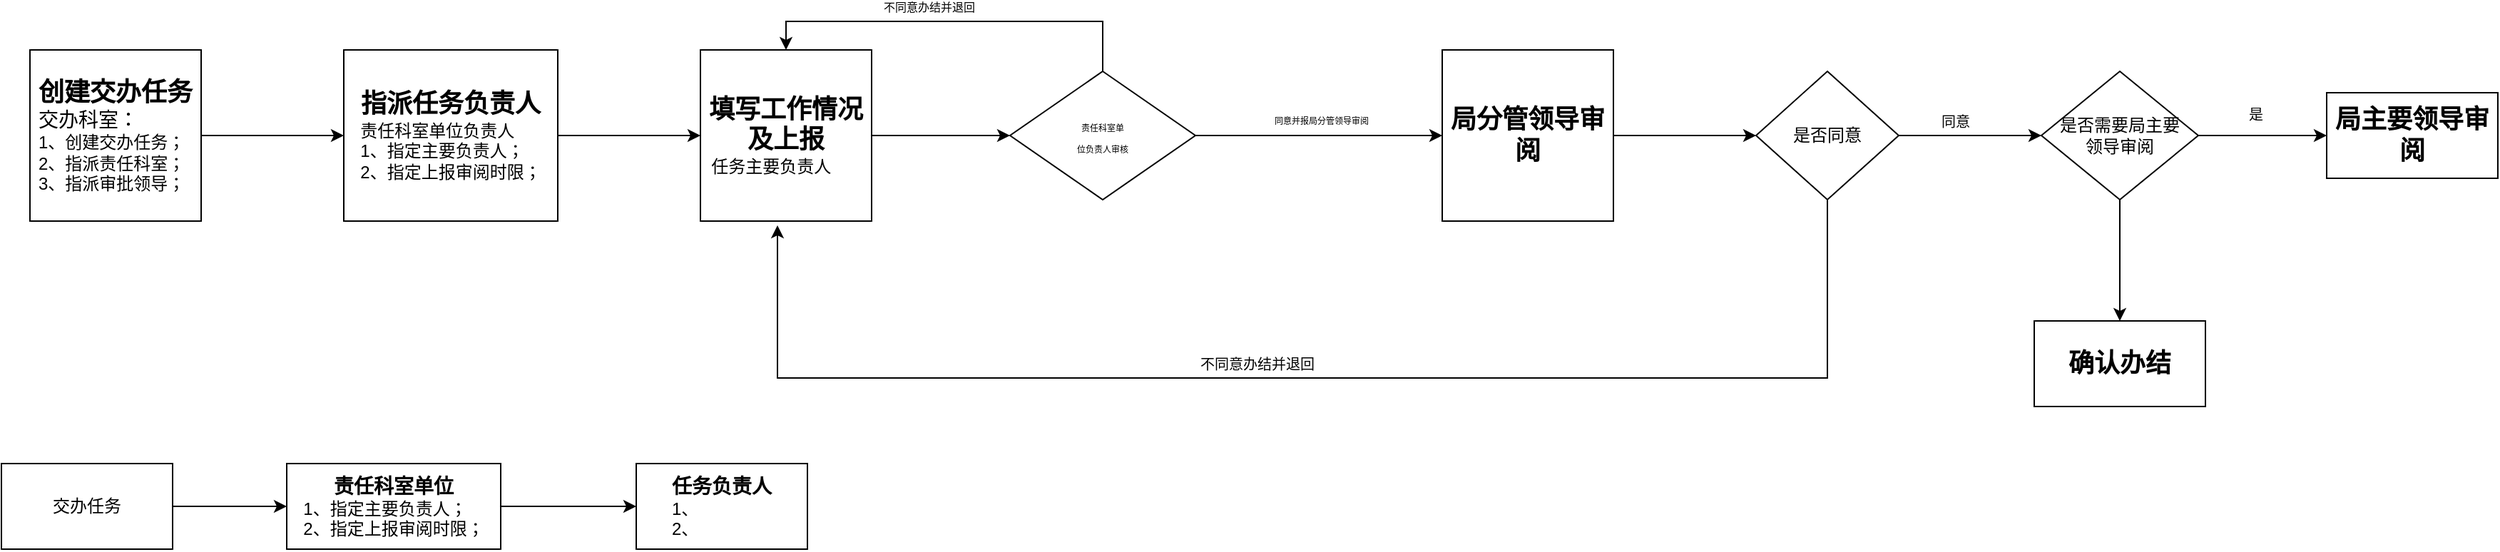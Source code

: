 <mxfile version="16.2.4" type="github">
  <diagram id="zva_Izvk_Pw7jRFiOZ6U" name="第 1 页">
    <mxGraphModel dx="2249" dy="794" grid="1" gridSize="10" guides="1" tooltips="1" connect="1" arrows="1" fold="1" page="1" pageScale="1" pageWidth="827" pageHeight="1169" math="0" shadow="0">
      <root>
        <mxCell id="0" />
        <mxCell id="1" parent="0" />
        <mxCell id="wEzHK_rQ6-qJ8AS3pq5E-3" value="" style="edgeStyle=orthogonalEdgeStyle;rounded=0;orthogonalLoop=1;jettySize=auto;html=1;" edge="1" parent="1" source="wEzHK_rQ6-qJ8AS3pq5E-1" target="wEzHK_rQ6-qJ8AS3pq5E-2">
          <mxGeometry relative="1" as="geometry" />
        </mxCell>
        <mxCell id="wEzHK_rQ6-qJ8AS3pq5E-1" value="&lt;span style=&quot;text-align: left&quot;&gt;&lt;b&gt;&lt;font style=&quot;font-size: 18px&quot;&gt;创建交办任务&lt;/font&gt;&lt;/b&gt;&lt;br&gt;&lt;div style=&quot;text-align: left&quot;&gt;&lt;span style=&quot;font-size: 14px ; text-align: center&quot;&gt;交办科室：&lt;/span&gt;&lt;/div&gt;&lt;/span&gt;&lt;div style=&quot;text-align: left&quot;&gt;&lt;span&gt;1、创建交办任务；&lt;/span&gt;&lt;/div&gt;&lt;div style=&quot;text-align: left&quot;&gt;&lt;span&gt;2、指派责任科室；&lt;/span&gt;&lt;/div&gt;&lt;div style=&quot;text-align: left&quot;&gt;&lt;span&gt;3、指派审批领导；&lt;/span&gt;&lt;/div&gt;" style="rounded=0;whiteSpace=wrap;html=1;" vertex="1" parent="1">
          <mxGeometry x="10" y="280" width="120" height="120" as="geometry" />
        </mxCell>
        <mxCell id="wEzHK_rQ6-qJ8AS3pq5E-7" value="" style="edgeStyle=orthogonalEdgeStyle;rounded=0;orthogonalLoop=1;jettySize=auto;html=1;fontSize=14;" edge="1" parent="1" source="wEzHK_rQ6-qJ8AS3pq5E-2" target="wEzHK_rQ6-qJ8AS3pq5E-6">
          <mxGeometry relative="1" as="geometry" />
        </mxCell>
        <mxCell id="wEzHK_rQ6-qJ8AS3pq5E-2" value="&lt;b&gt;&lt;font style=&quot;font-size: 18px&quot;&gt;指派任务负责人&lt;/font&gt;&lt;/b&gt;&lt;br&gt;&lt;div style=&quot;text-align: left&quot;&gt;责任科室单位负责人&lt;/div&gt;&lt;div style=&quot;text-align: left&quot;&gt;&lt;span&gt;1、指定主要负责人；&lt;/span&gt;&lt;/div&gt;&lt;div style=&quot;text-align: left&quot;&gt;&lt;span&gt;2、指定上报审阅时限；&lt;/span&gt;&lt;/div&gt;" style="rounded=0;whiteSpace=wrap;html=1;" vertex="1" parent="1">
          <mxGeometry x="230" y="280" width="150" height="120" as="geometry" />
        </mxCell>
        <mxCell id="wEzHK_rQ6-qJ8AS3pq5E-17" value="" style="edgeStyle=orthogonalEdgeStyle;rounded=0;orthogonalLoop=1;jettySize=auto;html=1;fontSize=18;" edge="1" parent="1" source="wEzHK_rQ6-qJ8AS3pq5E-6" target="wEzHK_rQ6-qJ8AS3pq5E-16">
          <mxGeometry relative="1" as="geometry" />
        </mxCell>
        <mxCell id="wEzHK_rQ6-qJ8AS3pq5E-6" value="&lt;font&gt;&lt;span style=&quot;font-size: 18px&quot;&gt;&lt;b&gt;填写工作情况及上报&lt;/b&gt;&lt;/span&gt;&lt;br&gt;&lt;div style=&quot;text-align: left&quot;&gt;&lt;span&gt;&amp;nbsp; 任务主要负责人&lt;/span&gt;&lt;br&gt;&lt;/div&gt;&lt;/font&gt;" style="whiteSpace=wrap;html=1;rounded=0;" vertex="1" parent="1">
          <mxGeometry x="480" y="280" width="120" height="120" as="geometry" />
        </mxCell>
        <mxCell id="wEzHK_rQ6-qJ8AS3pq5E-8" value="" style="edgeStyle=orthogonalEdgeStyle;rounded=0;orthogonalLoop=1;jettySize=auto;html=1;" edge="1" parent="1" source="wEzHK_rQ6-qJ8AS3pq5E-9" target="wEzHK_rQ6-qJ8AS3pq5E-11">
          <mxGeometry relative="1" as="geometry" />
        </mxCell>
        <mxCell id="wEzHK_rQ6-qJ8AS3pq5E-9" value="&lt;span style=&quot;text-align: left&quot;&gt;交办任务&lt;/span&gt;" style="rounded=0;whiteSpace=wrap;html=1;" vertex="1" parent="1">
          <mxGeometry x="-10" y="570" width="120" height="60" as="geometry" />
        </mxCell>
        <mxCell id="wEzHK_rQ6-qJ8AS3pq5E-10" value="" style="edgeStyle=orthogonalEdgeStyle;rounded=0;orthogonalLoop=1;jettySize=auto;html=1;fontSize=14;" edge="1" parent="1" source="wEzHK_rQ6-qJ8AS3pq5E-11" target="wEzHK_rQ6-qJ8AS3pq5E-12">
          <mxGeometry relative="1" as="geometry" />
        </mxCell>
        <mxCell id="wEzHK_rQ6-qJ8AS3pq5E-11" value="&lt;b&gt;&lt;font style=&quot;font-size: 14px&quot;&gt;责任科室单位&lt;/font&gt;&lt;/b&gt;&lt;br&gt;&lt;div style=&quot;text-align: left&quot;&gt;&lt;span&gt;1、指定主要负责人；&lt;/span&gt;&lt;/div&gt;&lt;div style=&quot;text-align: left&quot;&gt;&lt;span&gt;2、指定上报审阅时限；&lt;/span&gt;&lt;/div&gt;" style="rounded=0;whiteSpace=wrap;html=1;" vertex="1" parent="1">
          <mxGeometry x="190" y="570" width="150" height="60" as="geometry" />
        </mxCell>
        <mxCell id="wEzHK_rQ6-qJ8AS3pq5E-12" value="&lt;font&gt;&lt;b style=&quot;font-size: 14px&quot;&gt;任务负责人&lt;/b&gt;&lt;br&gt;&lt;div style=&quot;text-align: left&quot;&gt;&lt;span&gt;1、&lt;/span&gt;&lt;/div&gt;&lt;font style=&quot;font-size: 12px&quot;&gt;&lt;div style=&quot;text-align: left&quot;&gt;&lt;span&gt;2、&lt;/span&gt;&lt;/div&gt;&lt;/font&gt;&lt;/font&gt;" style="whiteSpace=wrap;html=1;rounded=0;" vertex="1" parent="1">
          <mxGeometry x="435" y="570" width="120" height="60" as="geometry" />
        </mxCell>
        <mxCell id="wEzHK_rQ6-qJ8AS3pq5E-18" style="edgeStyle=orthogonalEdgeStyle;rounded=0;orthogonalLoop=1;jettySize=auto;html=1;entryX=0.5;entryY=0;entryDx=0;entryDy=0;fontSize=8;" edge="1" parent="1" source="wEzHK_rQ6-qJ8AS3pq5E-16" target="wEzHK_rQ6-qJ8AS3pq5E-6">
          <mxGeometry relative="1" as="geometry">
            <Array as="points">
              <mxPoint x="762" y="260" />
              <mxPoint x="540" y="260" />
            </Array>
          </mxGeometry>
        </mxCell>
        <mxCell id="wEzHK_rQ6-qJ8AS3pq5E-19" value="不同意办结并退回" style="edgeLabel;html=1;align=center;verticalAlign=middle;resizable=0;points=[];fontSize=8;" vertex="1" connectable="0" parent="wEzHK_rQ6-qJ8AS3pq5E-18">
          <mxGeometry x="-0.08" y="-3" relative="1" as="geometry">
            <mxPoint x="-30" y="-7" as="offset" />
          </mxGeometry>
        </mxCell>
        <mxCell id="wEzHK_rQ6-qJ8AS3pq5E-21" value="" style="edgeStyle=orthogonalEdgeStyle;rounded=0;orthogonalLoop=1;jettySize=auto;html=1;fontSize=8;" edge="1" parent="1" source="wEzHK_rQ6-qJ8AS3pq5E-16" target="wEzHK_rQ6-qJ8AS3pq5E-20">
          <mxGeometry relative="1" as="geometry" />
        </mxCell>
        <mxCell id="wEzHK_rQ6-qJ8AS3pq5E-16" value="&lt;font style=&quot;font-size: 6px&quot;&gt;&lt;span style=&quot;background-color: rgb(255 , 255 , 255)&quot;&gt;责任科室单&lt;/span&gt;&lt;br style=&quot;background-color: rgb(255 , 255 , 255)&quot;&gt;&lt;span style=&quot;background-color: rgb(255 , 255 , 255)&quot;&gt;位负责人审核&lt;/span&gt;&lt;/font&gt;" style="rhombus;whiteSpace=wrap;html=1;rounded=0;" vertex="1" parent="1">
          <mxGeometry x="697" y="295" width="130" height="90" as="geometry" />
        </mxCell>
        <mxCell id="wEzHK_rQ6-qJ8AS3pq5E-26" value="" style="edgeStyle=orthogonalEdgeStyle;rounded=0;orthogonalLoop=1;jettySize=auto;html=1;fontSize=18;" edge="1" parent="1" source="wEzHK_rQ6-qJ8AS3pq5E-20" target="wEzHK_rQ6-qJ8AS3pq5E-25">
          <mxGeometry relative="1" as="geometry" />
        </mxCell>
        <mxCell id="wEzHK_rQ6-qJ8AS3pq5E-20" value="&lt;font style=&quot;font-size: 18px&quot;&gt;&lt;b&gt;局分管领导审阅&lt;/b&gt;&lt;/font&gt;" style="whiteSpace=wrap;html=1;rounded=0;" vertex="1" parent="1">
          <mxGeometry x="1000" y="280" width="120" height="120" as="geometry" />
        </mxCell>
        <mxCell id="wEzHK_rQ6-qJ8AS3pq5E-23" value="同意并报局分管领导审阅" style="text;html=1;align=center;verticalAlign=middle;resizable=0;points=[];autosize=1;strokeColor=none;fillColor=none;fontSize=6;" vertex="1" parent="1">
          <mxGeometry x="840" y="325" width="150" height="10" as="geometry" />
        </mxCell>
        <mxCell id="wEzHK_rQ6-qJ8AS3pq5E-28" value="" style="edgeStyle=orthogonalEdgeStyle;rounded=0;orthogonalLoop=1;jettySize=auto;html=1;fontSize=18;" edge="1" parent="1" source="wEzHK_rQ6-qJ8AS3pq5E-25" target="wEzHK_rQ6-qJ8AS3pq5E-27">
          <mxGeometry relative="1" as="geometry" />
        </mxCell>
        <mxCell id="wEzHK_rQ6-qJ8AS3pq5E-31" style="edgeStyle=orthogonalEdgeStyle;rounded=0;orthogonalLoop=1;jettySize=auto;html=1;entryX=0.45;entryY=1.025;entryDx=0;entryDy=0;entryPerimeter=0;fontSize=18;" edge="1" parent="1" source="wEzHK_rQ6-qJ8AS3pq5E-25" target="wEzHK_rQ6-qJ8AS3pq5E-6">
          <mxGeometry relative="1" as="geometry">
            <Array as="points">
              <mxPoint x="1270" y="510" />
              <mxPoint x="534" y="510" />
            </Array>
          </mxGeometry>
        </mxCell>
        <mxCell id="wEzHK_rQ6-qJ8AS3pq5E-25" value="是否同意" style="rhombus;whiteSpace=wrap;html=1;rounded=0;" vertex="1" parent="1">
          <mxGeometry x="1220" y="295" width="100" height="90" as="geometry" />
        </mxCell>
        <mxCell id="wEzHK_rQ6-qJ8AS3pq5E-30" value="" style="edgeStyle=orthogonalEdgeStyle;rounded=0;orthogonalLoop=1;jettySize=auto;html=1;fontSize=18;" edge="1" parent="1" source="wEzHK_rQ6-qJ8AS3pq5E-27" target="wEzHK_rQ6-qJ8AS3pq5E-29">
          <mxGeometry relative="1" as="geometry" />
        </mxCell>
        <mxCell id="wEzHK_rQ6-qJ8AS3pq5E-38" value="" style="edgeStyle=orthogonalEdgeStyle;rounded=0;orthogonalLoop=1;jettySize=auto;html=1;fontSize=10;" edge="1" parent="1" source="wEzHK_rQ6-qJ8AS3pq5E-27" target="wEzHK_rQ6-qJ8AS3pq5E-37">
          <mxGeometry relative="1" as="geometry" />
        </mxCell>
        <mxCell id="wEzHK_rQ6-qJ8AS3pq5E-27" value="是否需要局主要&lt;br&gt;领导审阅" style="rhombus;whiteSpace=wrap;html=1;rounded=0;" vertex="1" parent="1">
          <mxGeometry x="1420" y="295" width="110" height="90" as="geometry" />
        </mxCell>
        <mxCell id="wEzHK_rQ6-qJ8AS3pq5E-29" value="&lt;b style=&quot;font-size: 18px&quot;&gt;局主要领导审阅&lt;/b&gt;" style="whiteSpace=wrap;html=1;rounded=0;" vertex="1" parent="1">
          <mxGeometry x="1620" y="310" width="120" height="60" as="geometry" />
        </mxCell>
        <mxCell id="wEzHK_rQ6-qJ8AS3pq5E-33" value="不同意办结并退回" style="text;html=1;align=center;verticalAlign=middle;resizable=0;points=[];autosize=1;strokeColor=none;fillColor=none;fontSize=10;" vertex="1" parent="1">
          <mxGeometry x="815" y="490" width="110" height="20" as="geometry" />
        </mxCell>
        <mxCell id="wEzHK_rQ6-qJ8AS3pq5E-34" value="同意" style="text;html=1;strokeColor=none;fillColor=none;align=center;verticalAlign=middle;whiteSpace=wrap;rounded=0;fontSize=10;" vertex="1" parent="1">
          <mxGeometry x="1330" y="315" width="60" height="30" as="geometry" />
        </mxCell>
        <mxCell id="wEzHK_rQ6-qJ8AS3pq5E-36" value="是" style="text;html=1;align=center;verticalAlign=middle;resizable=0;points=[];autosize=1;strokeColor=none;fillColor=none;fontSize=10;" vertex="1" parent="1">
          <mxGeometry x="1555" y="315" width="30" height="20" as="geometry" />
        </mxCell>
        <mxCell id="wEzHK_rQ6-qJ8AS3pq5E-37" value="&lt;b&gt;&lt;font style=&quot;font-size: 18px&quot;&gt;确认办结&lt;/font&gt;&lt;/b&gt;" style="whiteSpace=wrap;html=1;rounded=0;" vertex="1" parent="1">
          <mxGeometry x="1415" y="470" width="120" height="60" as="geometry" />
        </mxCell>
      </root>
    </mxGraphModel>
  </diagram>
</mxfile>
